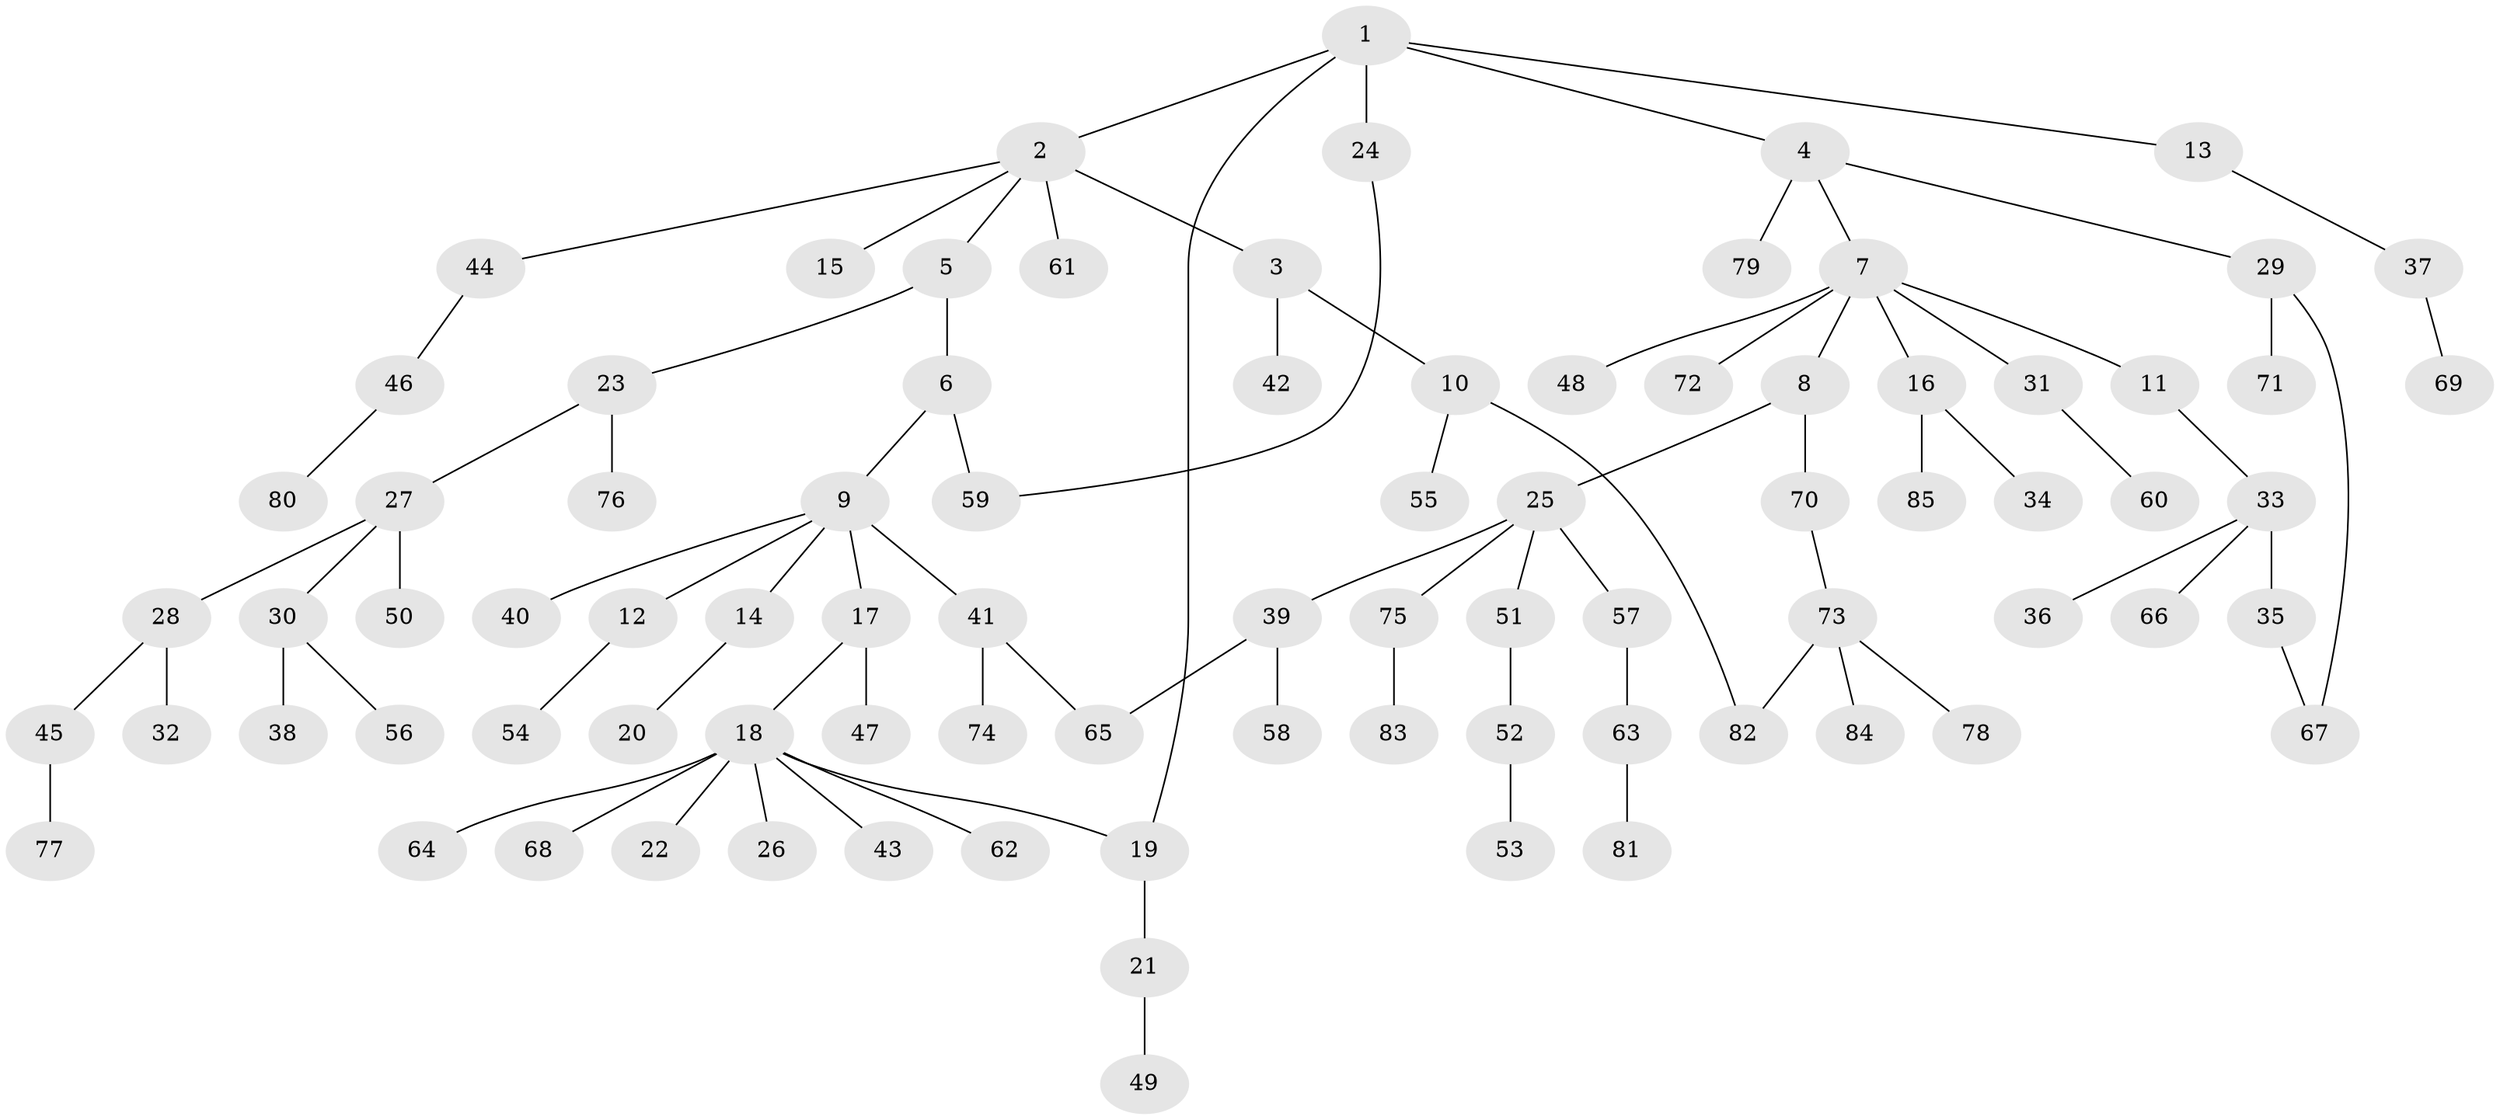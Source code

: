 // coarse degree distribution, {1: 0.7380952380952381, 12: 0.023809523809523808, 7: 0.023809523809523808, 2: 0.11904761904761904, 5: 0.023809523809523808, 4: 0.047619047619047616, 13: 0.023809523809523808}
// Generated by graph-tools (version 1.1) at 2025/45/03/04/25 21:45:46]
// undirected, 85 vertices, 89 edges
graph export_dot {
graph [start="1"]
  node [color=gray90,style=filled];
  1;
  2;
  3;
  4;
  5;
  6;
  7;
  8;
  9;
  10;
  11;
  12;
  13;
  14;
  15;
  16;
  17;
  18;
  19;
  20;
  21;
  22;
  23;
  24;
  25;
  26;
  27;
  28;
  29;
  30;
  31;
  32;
  33;
  34;
  35;
  36;
  37;
  38;
  39;
  40;
  41;
  42;
  43;
  44;
  45;
  46;
  47;
  48;
  49;
  50;
  51;
  52;
  53;
  54;
  55;
  56;
  57;
  58;
  59;
  60;
  61;
  62;
  63;
  64;
  65;
  66;
  67;
  68;
  69;
  70;
  71;
  72;
  73;
  74;
  75;
  76;
  77;
  78;
  79;
  80;
  81;
  82;
  83;
  84;
  85;
  1 -- 2;
  1 -- 4;
  1 -- 13;
  1 -- 24;
  1 -- 19;
  2 -- 3;
  2 -- 5;
  2 -- 15;
  2 -- 44;
  2 -- 61;
  3 -- 10;
  3 -- 42;
  4 -- 7;
  4 -- 29;
  4 -- 79;
  5 -- 6;
  5 -- 23;
  6 -- 9;
  6 -- 59;
  7 -- 8;
  7 -- 11;
  7 -- 16;
  7 -- 31;
  7 -- 48;
  7 -- 72;
  8 -- 25;
  8 -- 70;
  9 -- 12;
  9 -- 14;
  9 -- 17;
  9 -- 40;
  9 -- 41;
  10 -- 55;
  10 -- 82;
  11 -- 33;
  12 -- 54;
  13 -- 37;
  14 -- 20;
  16 -- 34;
  16 -- 85;
  17 -- 18;
  17 -- 47;
  18 -- 19;
  18 -- 22;
  18 -- 26;
  18 -- 43;
  18 -- 62;
  18 -- 64;
  18 -- 68;
  19 -- 21;
  21 -- 49;
  23 -- 27;
  23 -- 76;
  24 -- 59;
  25 -- 39;
  25 -- 51;
  25 -- 57;
  25 -- 75;
  27 -- 28;
  27 -- 30;
  27 -- 50;
  28 -- 32;
  28 -- 45;
  29 -- 71;
  29 -- 67;
  30 -- 38;
  30 -- 56;
  31 -- 60;
  33 -- 35;
  33 -- 36;
  33 -- 66;
  35 -- 67;
  37 -- 69;
  39 -- 58;
  39 -- 65;
  41 -- 74;
  41 -- 65;
  44 -- 46;
  45 -- 77;
  46 -- 80;
  51 -- 52;
  52 -- 53;
  57 -- 63;
  63 -- 81;
  70 -- 73;
  73 -- 78;
  73 -- 84;
  73 -- 82;
  75 -- 83;
}
